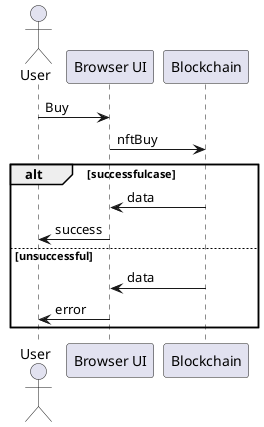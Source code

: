 @startuml
actor User as user
participant "Browser UI" as browser
participant "Blockchain" as Blockchain

user->browser: Buy
browser->Blockchain:  nftBuy
alt successfulcase

    Blockchain-> browser: data
    browser->user: success

else unsuccessful
   Blockchain->browser: data
    browser->user: error
end
@enduml
